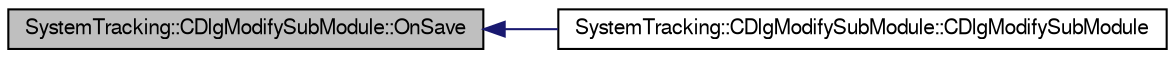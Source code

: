 digraph G
{
  edge [fontname="FreeSans",fontsize="10",labelfontname="FreeSans",labelfontsize="10"];
  node [fontname="FreeSans",fontsize="10",shape=record];
  rankdir="LR";
  Node1 [label="SystemTracking::CDlgModifySubModule::OnSave",height=0.2,width=0.4,color="black", fillcolor="grey75", style="filled" fontcolor="black"];
  Node1 -> Node2 [dir="back",color="midnightblue",fontsize="10",style="solid"];
  Node2 [label="SystemTracking::CDlgModifySubModule::CDlgModifySubModule",height=0.2,width=0.4,color="black", fillcolor="white", style="filled",URL="$classSystemTracking_1_1CDlgModifySubModule.html#ad4fe1cd27b392b4a1a8f0f18f2a7287b",tooltip="Default constructor."];
}
